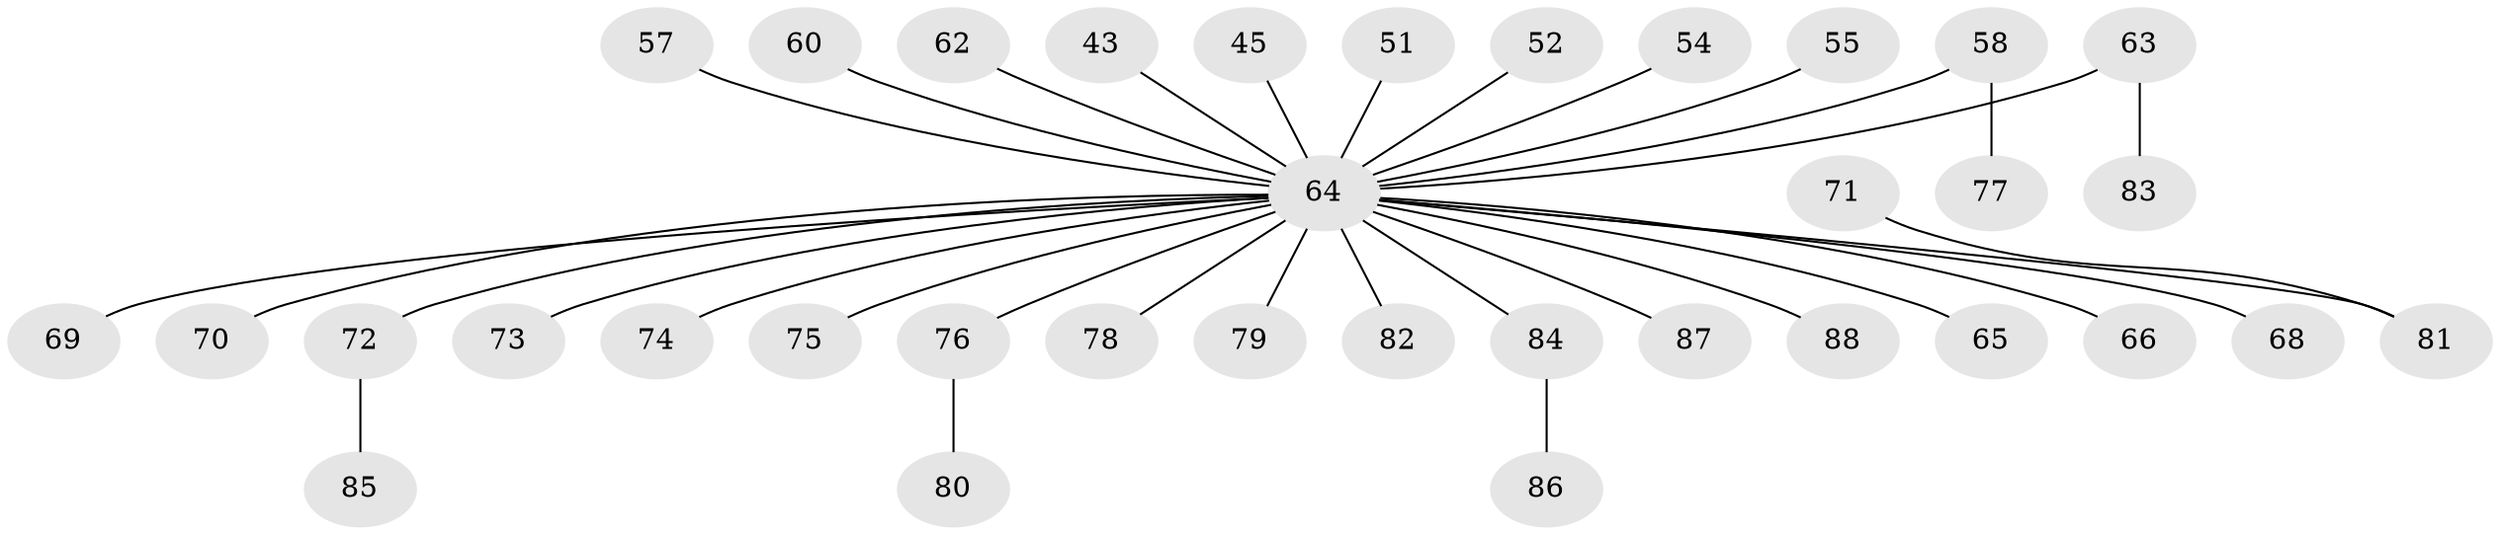 // original degree distribution, {3: 0.14772727272727273, 8: 0.011363636363636364, 6: 0.022727272727272728, 4: 0.06818181818181818, 2: 0.2840909090909091, 1: 0.4659090909090909}
// Generated by graph-tools (version 1.1) at 2025/55/03/04/25 21:55:47]
// undirected, 35 vertices, 34 edges
graph export_dot {
graph [start="1"]
  node [color=gray90,style=filled];
  43;
  45;
  51;
  52;
  54;
  55;
  57;
  58 [super="+50"];
  60;
  62;
  63;
  64 [super="+59+47"];
  65;
  66;
  68;
  69;
  70;
  71;
  72;
  73;
  74;
  75;
  76;
  77;
  78;
  79;
  80;
  81 [super="+16+19+29+35+41+37+42+53"];
  82;
  83;
  84 [super="+67"];
  85;
  86;
  87;
  88;
  43 -- 64;
  45 -- 64;
  51 -- 64;
  52 -- 64;
  54 -- 64;
  55 -- 64;
  57 -- 64;
  58 -- 77;
  58 -- 64;
  60 -- 64;
  62 -- 64;
  63 -- 83;
  63 -- 64;
  64 -- 68;
  64 -- 65;
  64 -- 66;
  64 -- 69;
  64 -- 70;
  64 -- 72;
  64 -- 73;
  64 -- 74;
  64 -- 75;
  64 -- 76;
  64 -- 78;
  64 -- 79;
  64 -- 81;
  64 -- 82;
  64 -- 84;
  64 -- 87;
  64 -- 88;
  71 -- 81;
  72 -- 85;
  76 -- 80;
  84 -- 86;
}
